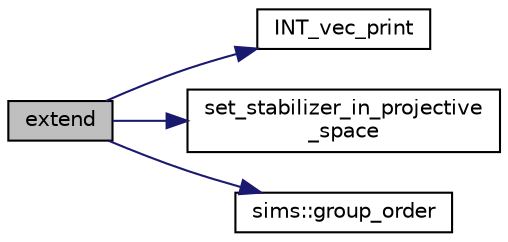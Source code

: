 digraph "extend"
{
  edge [fontname="Helvetica",fontsize="10",labelfontname="Helvetica",labelfontsize="10"];
  node [fontname="Helvetica",fontsize="10",shape=record];
  rankdir="LR";
  Node163 [label="extend",height=0.2,width=0.4,color="black", fillcolor="grey75", style="filled", fontcolor="black"];
  Node163 -> Node164 [color="midnightblue",fontsize="10",style="solid",fontname="Helvetica"];
  Node164 [label="INT_vec_print",height=0.2,width=0.4,color="black", fillcolor="white", style="filled",URL="$df/dbf/sajeeb_8_c.html#a79a5901af0b47dd0d694109543c027fe"];
  Node163 -> Node165 [color="midnightblue",fontsize="10",style="solid",fontname="Helvetica"];
  Node165 [label="set_stabilizer_in_projective\l_space",height=0.2,width=0.4,color="black", fillcolor="white", style="filled",URL="$d5/d90/action__global_8_c.html#a31f8ae4c4f20b45ca5a88c3f8c75d2be"];
  Node163 -> Node166 [color="midnightblue",fontsize="10",style="solid",fontname="Helvetica"];
  Node166 [label="sims::group_order",height=0.2,width=0.4,color="black", fillcolor="white", style="filled",URL="$d9/df3/classsims.html#aa442445175656570fa35febbe790efad"];
}
